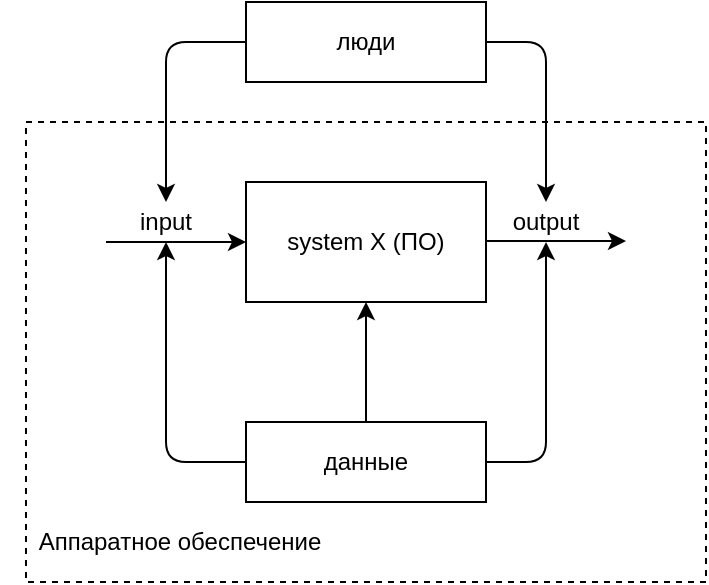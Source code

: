 <mxfile>
    <diagram id="R6Pi39vd2LI5aFqQB2Os" name="Page-1">
        <mxGraphModel dx="536" dy="922" grid="1" gridSize="10" guides="1" tooltips="1" connect="1" arrows="1" fold="1" page="1" pageScale="1" pageWidth="827" pageHeight="1169" math="0" shadow="0">
            <root>
                <mxCell id="0"/>
                <mxCell id="1" parent="0"/>
                <mxCell id="31" value="" style="rounded=0;whiteSpace=wrap;html=1;dashed=1;" vertex="1" parent="1">
                    <mxGeometry x="40" y="140" width="340" height="230" as="geometry"/>
                </mxCell>
                <mxCell id="2" value="system X (ПО)" style="rounded=0;whiteSpace=wrap;html=1;" parent="1" vertex="1">
                    <mxGeometry x="150" y="170" width="120" height="60" as="geometry"/>
                </mxCell>
                <mxCell id="3" value="" style="endArrow=classic;html=1;entryX=0;entryY=0.5;entryDx=0;entryDy=0;" parent="1" target="2" edge="1">
                    <mxGeometry width="50" height="50" relative="1" as="geometry">
                        <mxPoint x="80" y="200" as="sourcePoint"/>
                        <mxPoint x="110" y="310" as="targetPoint"/>
                        <Array as="points">
                            <mxPoint x="80" y="200"/>
                        </Array>
                    </mxGeometry>
                </mxCell>
                <mxCell id="15" value="" style="endArrow=classic;html=1;entryX=0;entryY=0.5;entryDx=0;entryDy=0;" parent="1" edge="1">
                    <mxGeometry width="50" height="50" relative="1" as="geometry">
                        <mxPoint x="270" y="199.5" as="sourcePoint"/>
                        <mxPoint x="340" y="199.5" as="targetPoint"/>
                        <Array as="points">
                            <mxPoint x="270" y="199.5"/>
                        </Array>
                    </mxGeometry>
                </mxCell>
                <mxCell id="16" value="input" style="text;html=1;strokeColor=none;fillColor=none;align=center;verticalAlign=middle;whiteSpace=wrap;rounded=0;" parent="1" vertex="1">
                    <mxGeometry x="90" y="180" width="40" height="20" as="geometry"/>
                </mxCell>
                <mxCell id="18" value="output" style="text;html=1;strokeColor=none;fillColor=none;align=center;verticalAlign=middle;whiteSpace=wrap;rounded=0;" parent="1" vertex="1">
                    <mxGeometry x="280" y="180" width="40" height="20" as="geometry"/>
                </mxCell>
                <mxCell id="23" value="люди" style="rounded=0;whiteSpace=wrap;html=1;" vertex="1" parent="1">
                    <mxGeometry x="150" y="80" width="120" height="40" as="geometry"/>
                </mxCell>
                <mxCell id="24" value="" style="endArrow=classic;html=1;exitX=0;exitY=0.5;exitDx=0;exitDy=0;entryX=0.5;entryY=0;entryDx=0;entryDy=0;" edge="1" parent="1" source="23" target="16">
                    <mxGeometry width="50" height="50" relative="1" as="geometry">
                        <mxPoint x="170" y="410" as="sourcePoint"/>
                        <mxPoint x="220" y="360" as="targetPoint"/>
                        <Array as="points">
                            <mxPoint x="110" y="100"/>
                        </Array>
                    </mxGeometry>
                </mxCell>
                <mxCell id="25" value="" style="endArrow=classic;html=1;exitX=1;exitY=0.5;exitDx=0;exitDy=0;entryX=0.5;entryY=0;entryDx=0;entryDy=0;" edge="1" parent="1" source="23" target="18">
                    <mxGeometry width="50" height="50" relative="1" as="geometry">
                        <mxPoint x="160" y="110" as="sourcePoint"/>
                        <mxPoint x="120" y="190" as="targetPoint"/>
                        <Array as="points">
                            <mxPoint x="300" y="100"/>
                        </Array>
                    </mxGeometry>
                </mxCell>
                <mxCell id="26" value="данные" style="rounded=0;whiteSpace=wrap;html=1;" vertex="1" parent="1">
                    <mxGeometry x="150" y="290" width="120" height="40" as="geometry"/>
                </mxCell>
                <mxCell id="28" value="" style="endArrow=classic;html=1;entryX=0.5;entryY=1;entryDx=0;entryDy=0;exitX=0;exitY=0.5;exitDx=0;exitDy=0;" edge="1" parent="1" source="26" target="16">
                    <mxGeometry width="50" height="50" relative="1" as="geometry">
                        <mxPoint x="170" y="410" as="sourcePoint"/>
                        <mxPoint x="220" y="360" as="targetPoint"/>
                        <Array as="points">
                            <mxPoint x="110" y="310"/>
                        </Array>
                    </mxGeometry>
                </mxCell>
                <mxCell id="29" value="" style="endArrow=classic;html=1;entryX=0.5;entryY=1;entryDx=0;entryDy=0;exitX=1;exitY=0.5;exitDx=0;exitDy=0;" edge="1" parent="1" source="26" target="18">
                    <mxGeometry width="50" height="50" relative="1" as="geometry">
                        <mxPoint x="170" y="410" as="sourcePoint"/>
                        <mxPoint x="220" y="360" as="targetPoint"/>
                        <Array as="points">
                            <mxPoint x="300" y="310"/>
                        </Array>
                    </mxGeometry>
                </mxCell>
                <mxCell id="30" value="" style="endArrow=classic;html=1;entryX=0.5;entryY=1;entryDx=0;entryDy=0;" edge="1" parent="1" source="26" target="2">
                    <mxGeometry width="50" height="50" relative="1" as="geometry">
                        <mxPoint x="170" y="410" as="sourcePoint"/>
                        <mxPoint x="220" y="360" as="targetPoint"/>
                    </mxGeometry>
                </mxCell>
                <mxCell id="34" value="Аппаратное обеспечение" style="text;html=1;strokeColor=none;fillColor=none;align=center;verticalAlign=middle;whiteSpace=wrap;rounded=0;dashed=1;" vertex="1" parent="1">
                    <mxGeometry x="27" y="340" width="180" height="20" as="geometry"/>
                </mxCell>
            </root>
        </mxGraphModel>
    </diagram>
</mxfile>